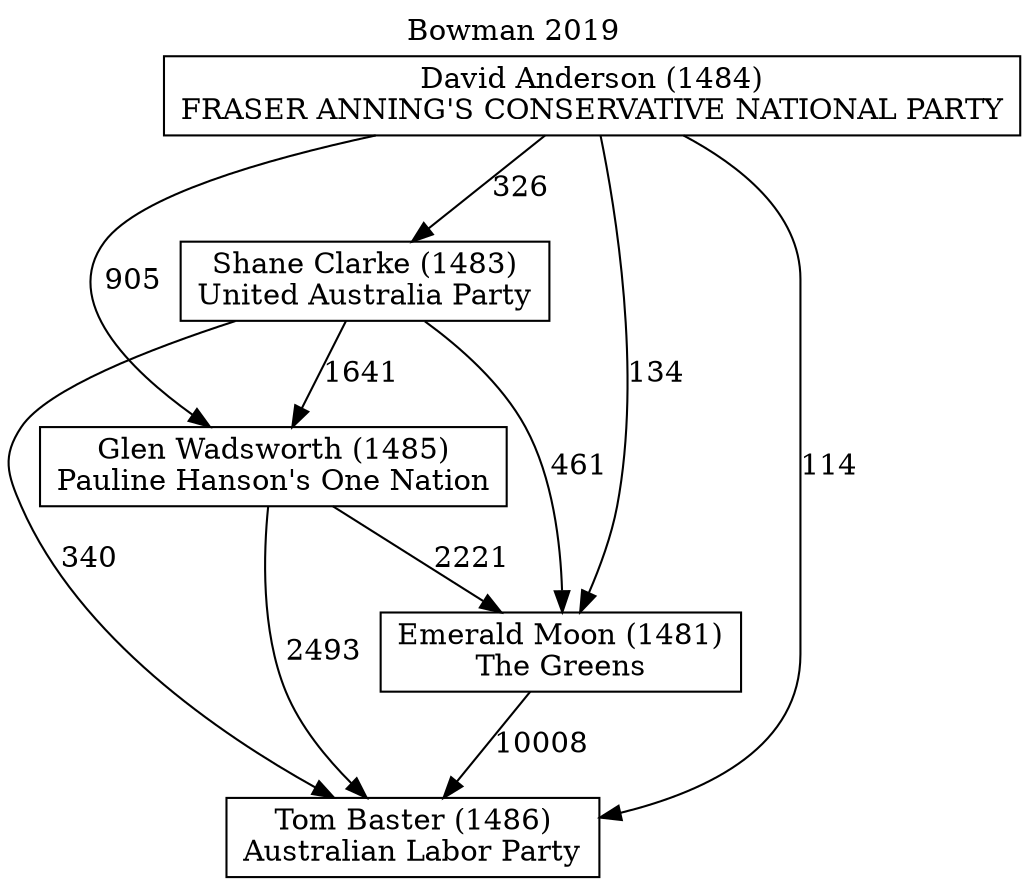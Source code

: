 // House preference flow
digraph "Tom Baster (1486)_Bowman_2019" {
	graph [label="Bowman 2019" labelloc=t mclimit=10]
	node [shape=box]
	"Tom Baster (1486)" [label="Tom Baster (1486)
Australian Labor Party"]
	"Emerald Moon (1481)" [label="Emerald Moon (1481)
The Greens"]
	"Glen Wadsworth (1485)" [label="Glen Wadsworth (1485)
Pauline Hanson's One Nation"]
	"Shane Clarke (1483)" [label="Shane Clarke (1483)
United Australia Party"]
	"David Anderson (1484)" [label="David Anderson (1484)
FRASER ANNING'S CONSERVATIVE NATIONAL PARTY"]
	"Emerald Moon (1481)" -> "Tom Baster (1486)" [label=10008]
	"Glen Wadsworth (1485)" -> "Emerald Moon (1481)" [label=2221]
	"Shane Clarke (1483)" -> "Glen Wadsworth (1485)" [label=1641]
	"David Anderson (1484)" -> "Shane Clarke (1483)" [label=326]
	"Glen Wadsworth (1485)" -> "Tom Baster (1486)" [label=2493]
	"Shane Clarke (1483)" -> "Tom Baster (1486)" [label=340]
	"David Anderson (1484)" -> "Tom Baster (1486)" [label=114]
	"David Anderson (1484)" -> "Glen Wadsworth (1485)" [label=905]
	"Shane Clarke (1483)" -> "Emerald Moon (1481)" [label=461]
	"David Anderson (1484)" -> "Emerald Moon (1481)" [label=134]
}

